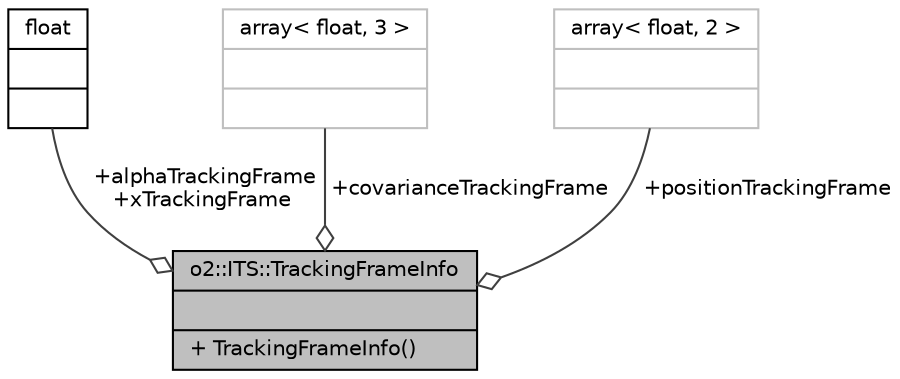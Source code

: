 digraph "o2::ITS::TrackingFrameInfo"
{
 // INTERACTIVE_SVG=YES
  bgcolor="transparent";
  edge [fontname="Helvetica",fontsize="10",labelfontname="Helvetica",labelfontsize="10"];
  node [fontname="Helvetica",fontsize="10",shape=record];
  Node1 [label="{o2::ITS::TrackingFrameInfo\n||+ TrackingFrameInfo()\l}",height=0.2,width=0.4,color="black", fillcolor="grey75", style="filled" fontcolor="black"];
  Node2 -> Node1 [color="grey25",fontsize="10",style="solid",label=" +alphaTrackingFrame\n+xTrackingFrame" ,arrowhead="odiamond",fontname="Helvetica"];
  Node2 [label="{float\n||}",height=0.2,width=0.4,color="black",URL="$d4/dc3/classfloat.html"];
  Node3 -> Node1 [color="grey25",fontsize="10",style="solid",label=" +covarianceTrackingFrame" ,arrowhead="odiamond",fontname="Helvetica"];
  Node3 [label="{array\< float, 3 \>\n||}",height=0.2,width=0.4,color="grey75"];
  Node4 -> Node1 [color="grey25",fontsize="10",style="solid",label=" +positionTrackingFrame" ,arrowhead="odiamond",fontname="Helvetica"];
  Node4 [label="{array\< float, 2 \>\n||}",height=0.2,width=0.4,color="grey75"];
}
